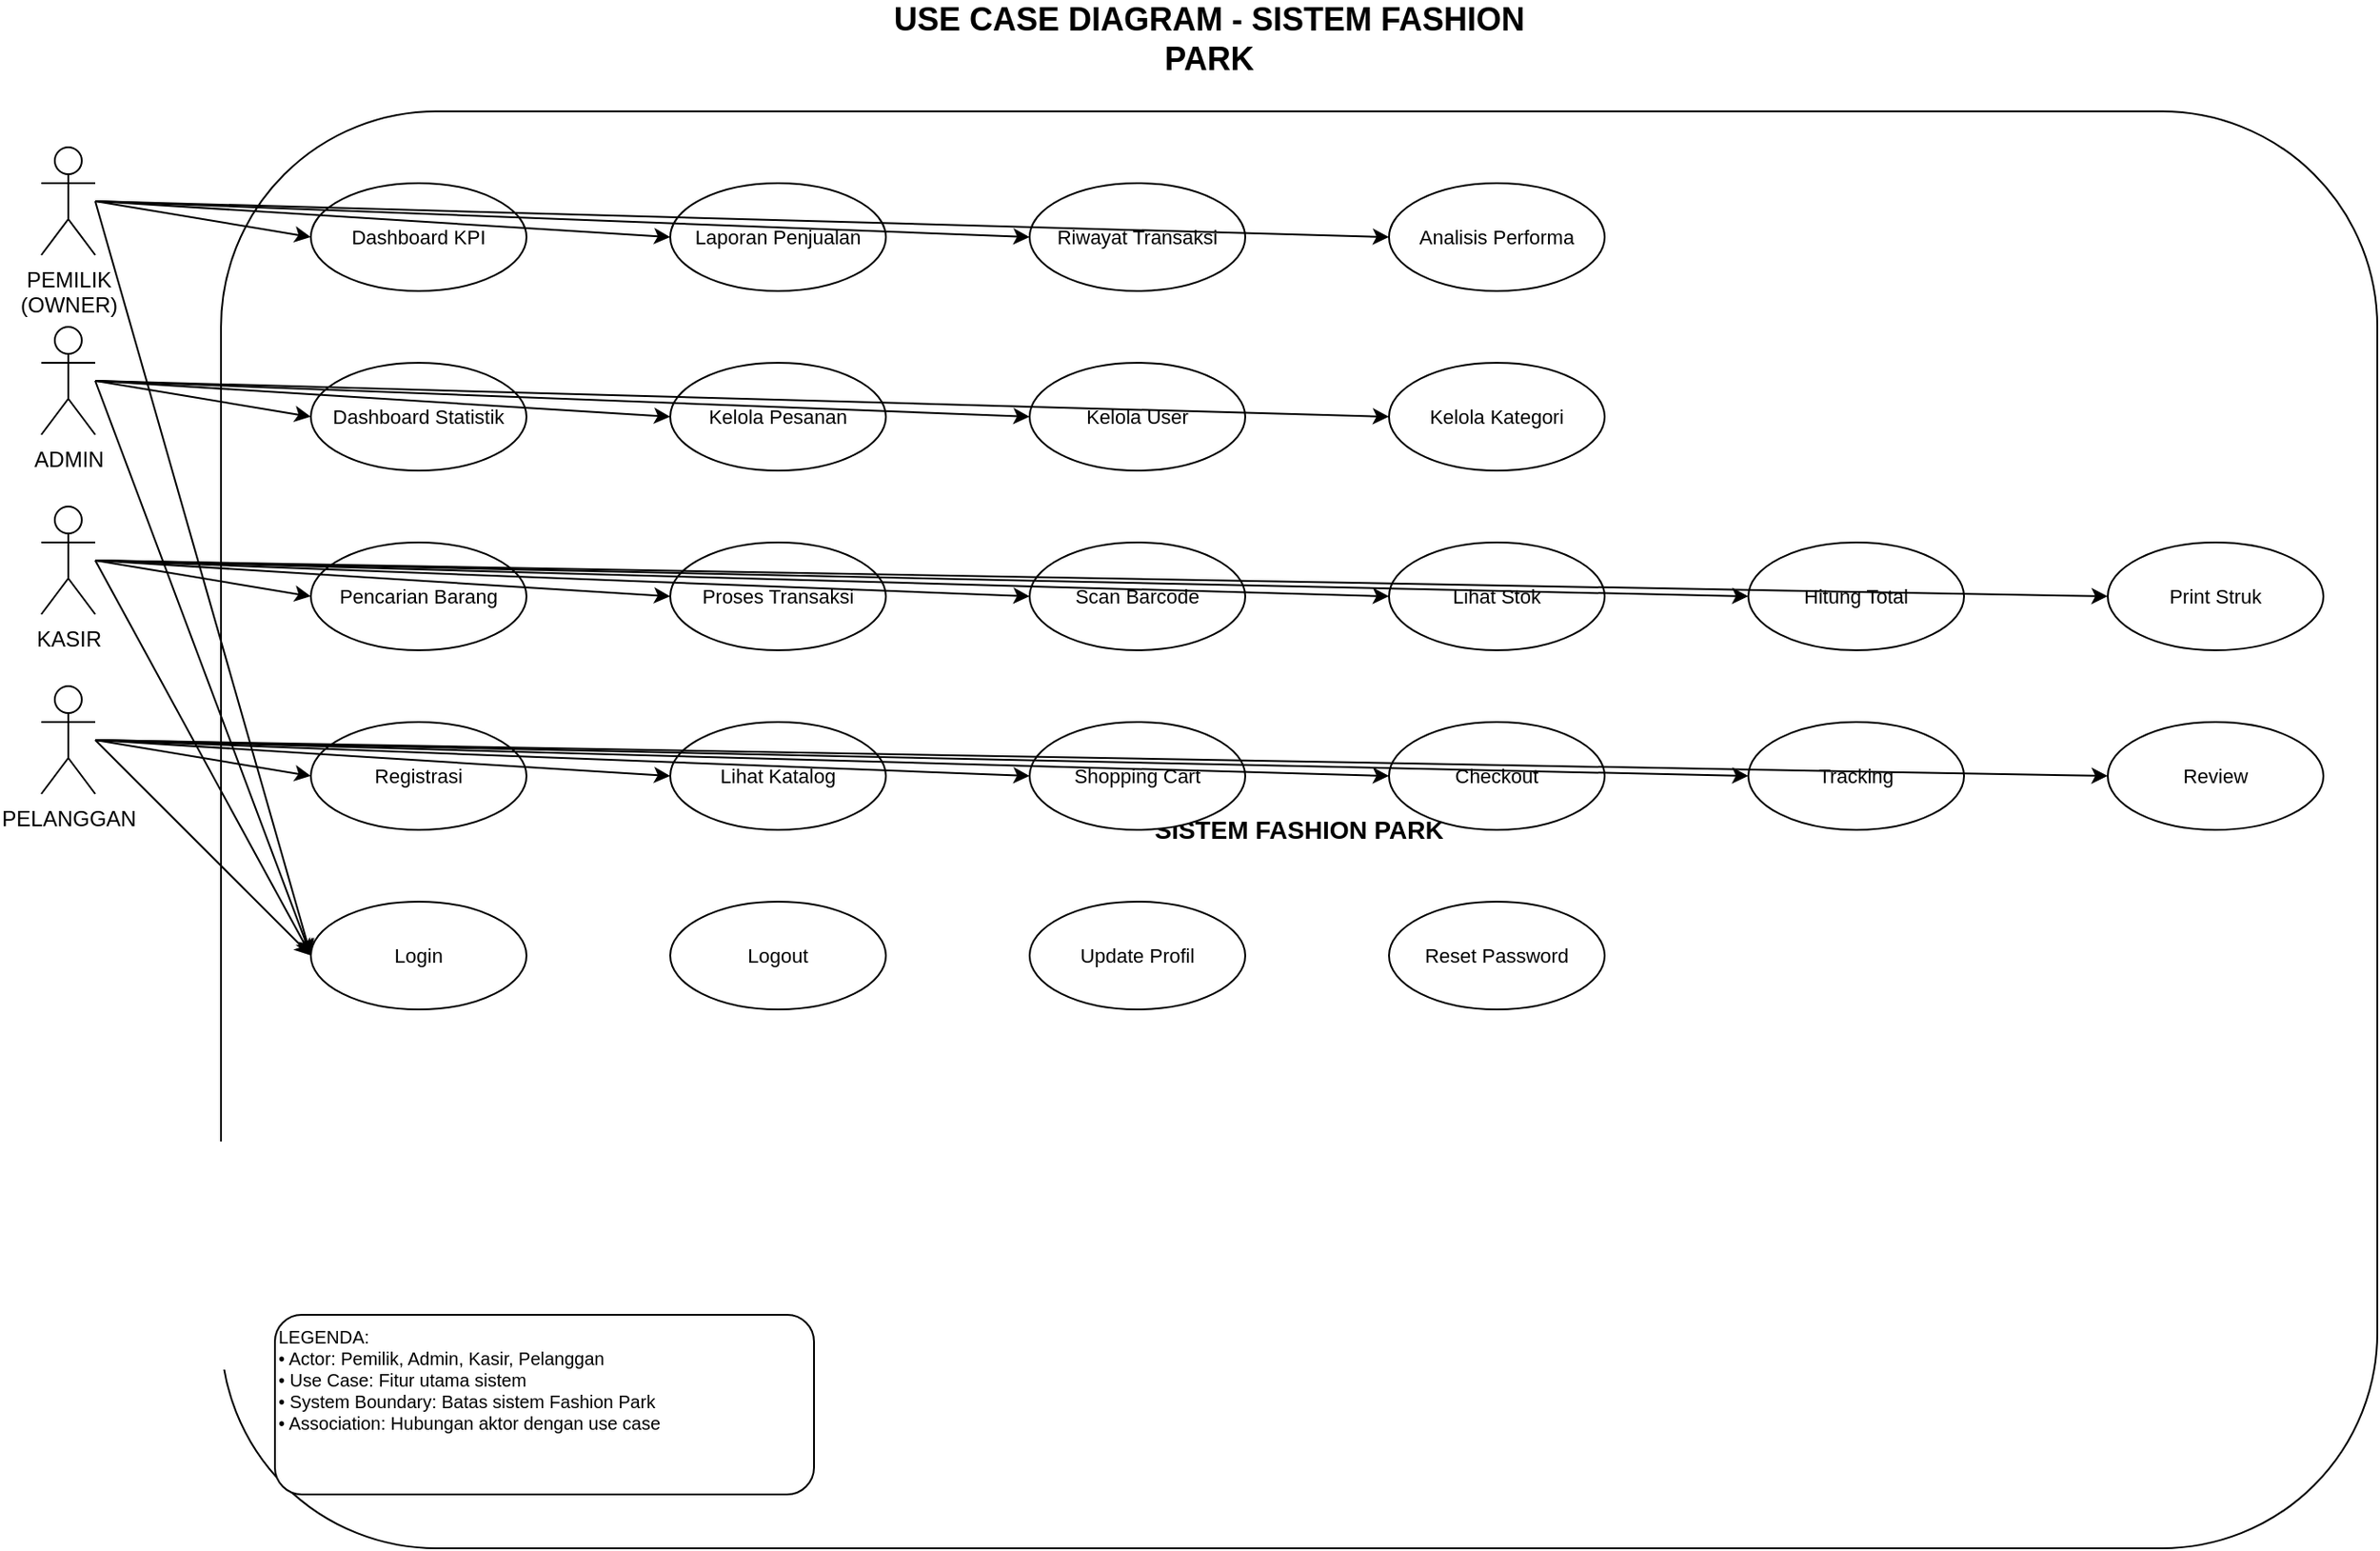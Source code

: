 <mxfile version="22.1.16" type="device">
  <diagram name="Complete Use Case" id="complete-usecase">
    <mxGraphModel dx="1422" dy="794" grid="1" gridSize="10" guides="1" tooltips="1" connect="1" arrows="1" fold="1" page="1" pageScale="1" pageWidth="1400" pageHeight="1000" math="0" shadow="0">
      <root>
        <mxCell id="0" />
        <mxCell id="1" parent="0" />
        
        <!-- Title -->
        <mxCell id="title" value="USE CASE DIAGRAM - SISTEM FASHION PARK" style="text;html=1;strokeColor=none;fillColor=none;align=center;verticalAlign=middle;whiteSpace=wrap;rounded=0;fontSize=18;fontStyle=1;fontColor=#000000;" vertex="1" parent="1">
          <mxGeometry x="500" y="20" width="400" height="40" as="geometry" />
        </mxCell>
        
        <!-- Actors -->
        <mxCell id="actor1" value="PEMILIK&#xa;(OWNER)" style="shape=umlActor;verticalLabelPosition=bottom;verticalAlign=top;html=1;outlineConnect=0;fillColor=#ffffff;strokeColor=#000000;fontColor=#000000;" vertex="1" parent="1">
          <mxGeometry x="50" y="100" width="30" height="60" as="geometry" />
        </mxCell>
        
        <mxCell id="actor2" value="ADMIN" style="shape=umlActor;verticalLabelPosition=bottom;verticalAlign=top;html=1;outlineConnect=0;fillColor=#ffffff;strokeColor=#000000;fontColor=#000000;" vertex="1" parent="1">
          <mxGeometry x="50" y="200" width="30" height="60" as="geometry" />
        </mxCell>
        
        <mxCell id="actor3" value="KASIR" style="shape=umlActor;verticalLabelPosition=bottom;verticalAlign=top;html=1;outlineConnect=0;fillColor=#ffffff;strokeColor=#000000;fontColor=#000000;" vertex="1" parent="1">
          <mxGeometry x="50" y="300" width="30" height="60" as="geometry" />
        </mxCell>
        
        <mxCell id="actor4" value="PELANGGAN" style="shape=umlActor;verticalLabelPosition=bottom;verticalAlign=top;html=1;outlineConnect=0;fillColor=#ffffff;strokeColor=#000000;fontColor=#000000;" vertex="1" parent="1">
          <mxGeometry x="50" y="400" width="30" height="60" as="geometry" />
        </mxCell>
        
        <!-- System Boundary -->
        <mxCell id="system" value="SISTEM FASHION PARK" style="rounded=1;whiteSpace=wrap;html=1;fillColor=#ffffff;strokeColor=#000000;fontSize=14;fontStyle=1;fontColor=#000000;" vertex="1" parent="1">
          <mxGeometry x="150" y="80" width="1200" height="800" as="geometry" />
        </mxCell>
        
        <!-- PEMILIK Use Cases -->
        <mxCell id="kpi_main" value="Dashboard KPI" style="ellipse;whiteSpace=wrap;html=1;fillColor=#ffffff;strokeColor=#000000;fontSize=11;fontColor=#000000;" vertex="1" parent="1">
          <mxGeometry x="200" y="120" width="120" height="60" as="geometry" />
        </mxCell>
        
        <mxCell id="report_main" value="Laporan Penjualan" style="ellipse;whiteSpace=wrap;html=1;fillColor=#ffffff;strokeColor=#000000;fontSize=11;fontColor=#000000;" vertex="1" parent="1">
          <mxGeometry x="400" y="120" width="120" height="60" as="geometry" />
        </mxCell>
        
        <mxCell id="history_main" value="Riwayat Transaksi" style="ellipse;whiteSpace=wrap;html=1;fillColor=#ffffff;strokeColor=#000000;fontSize=11;fontColor=#000000;" vertex="1" parent="1">
          <mxGeometry x="600" y="120" width="120" height="60" as="geometry" />
        </mxCell>
        
        <mxCell id="perf_main" value="Analisis Performa" style="ellipse;whiteSpace=wrap;html=1;fillColor=#ffffff;strokeColor=#000000;fontSize=11;fontColor=#000000;" vertex="1" parent="1">
          <mxGeometry x="800" y="120" width="120" height="60" as="geometry" />
        </mxCell>
        
        <!-- ADMIN Use Cases -->
        <mxCell id="stats_main" value="Dashboard Statistik" style="ellipse;whiteSpace=wrap;html=1;fillColor=#ffffff;strokeColor=#000000;fontSize=11;fontColor=#000000;" vertex="1" parent="1">
          <mxGeometry x="200" y="220" width="120" height="60" as="geometry" />
        </mxCell>
        
        <mxCell id="order_main" value="Kelola Pesanan" style="ellipse;whiteSpace=wrap;html=1;fillColor=#ffffff;strokeColor=#000000;fontSize=11;fontColor=#000000;" vertex="1" parent="1">
          <mxGeometry x="400" y="220" width="120" height="60" as="geometry" />
        </mxCell>
        
        <mxCell id="user_main" value="Kelola User" style="ellipse;whiteSpace=wrap;html=1;fillColor=#ffffff;strokeColor=#000000;fontSize=11;fontColor=#000000;" vertex="1" parent="1">
          <mxGeometry x="600" y="220" width="120" height="60" as="geometry" />
        </mxCell>
        
        <mxCell id="category_main" value="Kelola Kategori" style="ellipse;whiteSpace=wrap;html=1;fillColor=#ffffff;strokeColor=#000000;fontSize=11;fontColor=#000000;" vertex="1" parent="1">
          <mxGeometry x="800" y="220" width="120" height="60" as="geometry" />
        </mxCell>
        
        <!-- KASIR Use Cases -->
        <mxCell id="search_main" value="Pencarian Barang" style="ellipse;whiteSpace=wrap;html=1;fillColor=#ffffff;strokeColor=#000000;fontSize=11;fontColor=#000000;" vertex="1" parent="1">
          <mxGeometry x="200" y="320" width="120" height="60" as="geometry" />
        </mxCell>
        
        <mxCell id="transaction_main" value="Proses Transaksi" style="ellipse;whiteSpace=wrap;html=1;fillColor=#ffffff;strokeColor=#000000;fontSize=11;fontColor=#000000;" vertex="1" parent="1">
          <mxGeometry x="400" y="320" width="120" height="60" as="geometry" />
        </mxCell>
        
        <mxCell id="barcode_main" value="Scan Barcode" style="ellipse;whiteSpace=wrap;html=1;fillColor=#ffffff;strokeColor=#000000;fontSize=11;fontColor=#000000;" vertex="1" parent="1">
          <mxGeometry x="600" y="320" width="120" height="60" as="geometry" />
        </mxCell>
        
        <mxCell id="stock_main" value="Lihat Stok" style="ellipse;whiteSpace=wrap;html=1;fillColor=#ffffff;strokeColor=#000000;fontSize=11;fontColor=#000000;" vertex="1" parent="1">
          <mxGeometry x="800" y="320" width="120" height="60" as="geometry" />
        </mxCell>
        
        <mxCell id="total_main" value="Hitung Total" style="ellipse;whiteSpace=wrap;html=1;fillColor=#ffffff;strokeColor=#000000;fontSize=11;fontColor=#000000;" vertex="1" parent="1">
          <mxGeometry x="1000" y="320" width="120" height="60" as="geometry" />
        </mxCell>
        
        <mxCell id="receipt_main" value="Print Struk" style="ellipse;whiteSpace=wrap;html=1;fillColor=#ffffff;strokeColor=#000000;fontSize=11;fontColor=#000000;" vertex="1" parent="1">
          <mxGeometry x="1200" y="320" width="120" height="60" as="geometry" />
        </mxCell>
        
        <!-- PELANGGAN Use Cases -->
        <mxCell id="register_main" value="Registrasi" style="ellipse;whiteSpace=wrap;html=1;fillColor=#ffffff;strokeColor=#000000;fontSize=11;fontColor=#000000;" vertex="1" parent="1">
          <mxGeometry x="200" y="420" width="120" height="60" as="geometry" />
        </mxCell>
        
        <mxCell id="catalog_main" value="Lihat Katalog" style="ellipse;whiteSpace=wrap;html=1;fillColor=#ffffff;strokeColor=#000000;fontSize=11;fontColor=#000000;" vertex="1" parent="1">
          <mxGeometry x="400" y="420" width="120" height="60" as="geometry" />
        </mxCell>
        
        <mxCell id="cart_main" value="Shopping Cart" style="ellipse;whiteSpace=wrap;html=1;fillColor=#ffffff;strokeColor=#000000;fontSize=11;fontColor=#000000;" vertex="1" parent="1">
          <mxGeometry x="600" y="420" width="120" height="60" as="geometry" />
        </mxCell>
        
        <mxCell id="checkout_main" value="Checkout" style="ellipse;whiteSpace=wrap;html=1;fillColor=#ffffff;strokeColor=#000000;fontSize=11;fontColor=#000000;" vertex="1" parent="1">
          <mxGeometry x="800" y="420" width="120" height="60" as="geometry" />
        </mxCell>
        
        <mxCell id="tracking_main" value="Tracking" style="ellipse;whiteSpace=wrap;html=1;fillColor=#ffffff;strokeColor=#000000;fontSize=11;fontColor=#000000;" vertex="1" parent="1">
          <mxGeometry x="1000" y="420" width="120" height="60" as="geometry" />
        </mxCell>
        
        <mxCell id="review_main" value="Review" style="ellipse;whiteSpace=wrap;html=1;fillColor=#ffffff;strokeColor=#000000;fontSize=11;fontColor=#000000;" vertex="1" parent="1">
          <mxGeometry x="1200" y="420" width="120" height="60" as="geometry" />
        </mxCell>
        
        <!-- Common Use Cases -->
        <mxCell id="login_main" value="Login" style="ellipse;whiteSpace=wrap;html=1;fillColor=#ffffff;strokeColor=#000000;fontSize=11;fontColor=#000000;" vertex="1" parent="1">
          <mxGeometry x="200" y="520" width="120" height="60" as="geometry" />
        </mxCell>
        
        <mxCell id="logout_main" value="Logout" style="ellipse;whiteSpace=wrap;html=1;fillColor=#ffffff;strokeColor=#000000;fontSize=11;fontColor=#000000;" vertex="1" parent="1">
          <mxGeometry x="400" y="520" width="120" height="60" as="geometry" />
        </mxCell>
        
        <mxCell id="profile_main" value="Update Profil" style="ellipse;whiteSpace=wrap;html=1;fillColor=#ffffff;strokeColor=#000000;fontSize=11;fontColor=#000000;" vertex="1" parent="1">
          <mxGeometry x="600" y="520" width="120" height="60" as="geometry" />
        </mxCell>
        
        <mxCell id="reset_main" value="Reset Password" style="ellipse;whiteSpace=wrap;html=1;fillColor=#ffffff;strokeColor=#000000;fontSize=11;fontColor=#000000;" vertex="1" parent="1">
          <mxGeometry x="800" y="520" width="120" height="60" as="geometry" />
        </mxCell>
        
        <!-- Connections -->
        <!-- PEMILIK connections -->
        <mxCell id="conn1" value="" style="endArrow=classic;html=1;rounded=0;exitX=1;exitY=0.5;exitDx=0;exitDy=0;entryX=0;entryY=0.5;entryDx=0;entryDy=0;strokeColor=#000000;" edge="1" parent="1" source="actor1" target="kpi_main">
          <mxGeometry width="50" height="50" relative="1" as="geometry">
            <mxPoint x="400" y="400" as="sourcePoint" />
            <mxPoint x="450" y="350" as="targetPoint" />
          </mxGeometry>
        </mxCell>
        
        <mxCell id="conn2" value="" style="endArrow=classic;html=1;rounded=0;exitX=1;exitY=0.5;exitDx=0;exitDy=0;entryX=0;entryY=0.5;entryDx=0;entryDy=0;strokeColor=#000000;" edge="1" parent="1" source="actor1" target="report_main">
          <mxGeometry width="50" height="50" relative="1" as="geometry">
            <mxPoint x="400" y="400" as="sourcePoint" />
            <mxPoint x="450" y="350" as="targetPoint" />
          </mxGeometry>
        </mxCell>
        
        <mxCell id="conn3" value="" style="endArrow=classic;html=1;rounded=0;exitX=1;exitY=0.5;exitDx=0;exitDy=0;entryX=0;entryY=0.5;entryDx=0;entryDy=0;strokeColor=#000000;" edge="1" parent="1" source="actor1" target="history_main">
          <mxGeometry width="50" height="50" relative="1" as="geometry">
            <mxPoint x="400" y="400" as="sourcePoint" />
            <mxPoint x="450" y="350" as="targetPoint" />
          </mxGeometry>
        </mxCell>
        
        <mxCell id="conn4" value="" style="endArrow=classic;html=1;rounded=0;exitX=1;exitY=0.5;exitDx=0;exitDy=0;entryX=0;entryY=0.5;entryDx=0;entryDy=0;strokeColor=#000000;" edge="1" parent="1" source="actor1" target="perf_main">
          <mxGeometry width="50" height="50" relative="1" as="geometry">
            <mxPoint x="400" y="400" as="sourcePoint" />
            <mxPoint x="450" y="350" as="targetPoint" />
          </mxGeometry>
        </mxCell>
        
        <!-- ADMIN connections -->
        <mxCell id="conn5" value="" style="endArrow=classic;html=1;rounded=0;exitX=1;exitY=0.5;exitDx=0;exitDy=0;entryX=0;entryY=0.5;entryDx=0;entryDy=0;strokeColor=#000000;" edge="1" parent="1" source="actor2" target="stats_main">
          <mxGeometry width="50" height="50" relative="1" as="geometry">
            <mxPoint x="400" y="400" as="sourcePoint" />
            <mxPoint x="450" y="350" as="targetPoint" />
          </mxGeometry>
        </mxCell>
        
        <mxCell id="conn6" value="" style="endArrow=classic;html=1;rounded=0;exitX=1;exitY=0.5;exitDx=0;exitDy=0;entryX=0;entryY=0.5;entryDx=0;entryDy=0;strokeColor=#000000;" edge="1" parent="1" source="actor2" target="order_main">
          <mxGeometry width="50" height="50" relative="1" as="geometry">
            <mxPoint x="400" y="400" as="sourcePoint" />
            <mxPoint x="450" y="350" as="targetPoint" />
          </mxGeometry>
        </mxCell>
        
        <mxCell id="conn7" value="" style="endArrow=classic;html=1;rounded=0;exitX=1;exitY=0.5;exitDx=0;exitDy=0;entryX=0;entryY=0.5;entryDx=0;entryDy=0;strokeColor=#000000;" edge="1" parent="1" source="actor2" target="user_main">
          <mxGeometry width="50" height="50" relative="1" as="geometry">
            <mxPoint x="400" y="400" as="sourcePoint" />
            <mxPoint x="450" y="350" as="targetPoint" />
          </mxGeometry>
        </mxCell>
        
        <mxCell id="conn8" value="" style="endArrow=classic;html=1;rounded=0;exitX=1;exitY=0.5;exitDx=0;exitDy=0;entryX=0;entryY=0.5;entryDx=0;entryDy=0;strokeColor=#000000;" edge="1" parent="1" source="actor2" target="category_main">
          <mxGeometry width="50" height="50" relative="1" as="geometry">
            <mxPoint x="400" y="400" as="sourcePoint" />
            <mxPoint x="450" y="350" as="targetPoint" />
          </mxGeometry>
        </mxCell>
        
        <!-- KASIR connections -->
        <mxCell id="conn9" value="" style="endArrow=classic;html=1;rounded=0;exitX=1;exitY=0.5;exitDx=0;exitDy=0;entryX=0;entryY=0.5;entryDx=0;entryDy=0;strokeColor=#000000;" edge="1" parent="1" source="actor3" target="search_main">
          <mxGeometry width="50" height="50" relative="1" as="geometry">
            <mxPoint x="400" y="400" as="sourcePoint" />
            <mxPoint x="450" y="350" as="targetPoint" />
          </mxGeometry>
        </mxCell>
        
        <mxCell id="conn10" value="" style="endArrow=classic;html=1;rounded=0;exitX=1;exitY=0.5;exitDx=0;exitDy=0;entryX=0;entryY=0.5;entryDx=0;entryDy=0;strokeColor=#000000;" edge="1" parent="1" source="actor3" target="transaction_main">
          <mxGeometry width="50" height="50" relative="1" as="geometry">
            <mxPoint x="400" y="400" as="sourcePoint" />
            <mxPoint x="450" y="350" as="targetPoint" />
          </mxGeometry>
        </mxCell>
        
        <mxCell id="conn11" value="" style="endArrow=classic;html=1;rounded=0;exitX=1;exitY=0.5;exitDx=0;exitDy=0;entryX=0;entryY=0.5;entryDx=0;entryDy=0;strokeColor=#000000;" edge="1" parent="1" source="actor3" target="barcode_main">
          <mxGeometry width="50" height="50" relative="1" as="geometry">
            <mxPoint x="400" y="400" as="sourcePoint" />
            <mxPoint x="450" y="350" as="targetPoint" />
          </mxGeometry>
        </mxCell>
        
        <mxCell id="conn12" value="" style="endArrow=classic;html=1;rounded=0;exitX=1;exitY=0.5;exitDx=0;exitDy=0;entryX=0;entryY=0.5;entryDx=0;entryDy=0;strokeColor=#000000;" edge="1" parent="1" source="actor3" target="stock_main">
          <mxGeometry width="50" height="50" relative="1" as="geometry">
            <mxPoint x="400" y="400" as="sourcePoint" />
            <mxPoint x="450" y="350" as="targetPoint" />
          </mxGeometry>
        </mxCell>
        
        <mxCell id="conn13" value="" style="endArrow=classic;html=1;rounded=0;exitX=1;exitY=0.5;exitDx=0;exitDy=0;entryX=0;entryY=0.5;entryDx=0;entryDy=0;strokeColor=#000000;" edge="1" parent="1" source="actor3" target="total_main">
          <mxGeometry width="50" height="50" relative="1" as="geometry">
            <mxPoint x="400" y="400" as="sourcePoint" />
            <mxPoint x="450" y="350" as="targetPoint" />
          </mxGeometry>
        </mxCell>
        
        <mxCell id="conn14" value="" style="endArrow=classic;html=1;rounded=0;exitX=1;exitY=0.5;exitDx=0;exitDy=0;entryX=0;entryY=0.5;entryDx=0;entryDy=0;strokeColor=#000000;" edge="1" parent="1" source="actor3" target="receipt_main">
          <mxGeometry width="50" height="50" relative="1" as="geometry">
            <mxPoint x="400" y="400" as="sourcePoint" />
            <mxPoint x="450" y="350" as="targetPoint" />
          </mxGeometry>
        </mxCell>
        
        <!-- PELANGGAN connections -->
        <mxCell id="conn15" value="" style="endArrow=classic;html=1;rounded=0;exitX=1;exitY=0.5;exitDx=0;exitDy=0;entryX=0;entryY=0.5;entryDx=0;entryDy=0;strokeColor=#000000;" edge="1" parent="1" source="actor4" target="register_main">
          <mxGeometry width="50" height="50" relative="1" as="geometry">
            <mxPoint x="400" y="400" as="sourcePoint" />
            <mxPoint x="450" y="350" as="targetPoint" />
          </mxGeometry>
        </mxCell>
        
        <mxCell id="conn16" value="" style="endArrow=classic;html=1;rounded=0;exitX=1;exitY=0.5;exitDx=0;exitDy=0;entryX=0;entryY=0.5;entryDx=0;entryDy=0;strokeColor=#000000;" edge="1" parent="1" source="actor4" target="catalog_main">
          <mxGeometry width="50" height="50" relative="1" as="geometry">
            <mxPoint x="400" y="400" as="sourcePoint" />
            <mxPoint x="450" y="350" as="targetPoint" />
          </mxGeometry>
        </mxCell>
        
        <mxCell id="conn17" value="" style="endArrow=classic;html=1;rounded=0;exitX=1;exitY=0.5;exitDx=0;exitDy=0;entryX=0;entryY=0.5;entryDx=0;entryDy=0;strokeColor=#000000;" edge="1" parent="1" source="actor4" target="cart_main">
          <mxGeometry width="50" height="50" relative="1" as="geometry">
            <mxPoint x="400" y="400" as="sourcePoint" />
            <mxPoint x="450" y="350" as="targetPoint" />
          </mxGeometry>
        </mxCell>
        
        <mxCell id="conn18" value="" style="endArrow=classic;html=1;rounded=0;exitX=1;exitY=0.5;exitDx=0;exitDy=0;entryX=0;entryY=0.5;entryDx=0;entryDy=0;strokeColor=#000000;" edge="1" parent="1" source="actor4" target="checkout_main">
          <mxGeometry width="50" height="50" relative="1" as="geometry">
            <mxPoint x="400" y="400" as="sourcePoint" />
            <mxPoint x="450" y="350" as="targetPoint" />
          </mxGeometry>
        </mxCell>
        
        <mxCell id="conn19" value="" style="endArrow=classic;html=1;rounded=0;exitX=1;exitY=0.5;exitDx=0;exitDy=0;entryX=0;entryY=0.5;entryDx=0;entryDy=0;strokeColor=#000000;" edge="1" parent="1" source="actor4" target="tracking_main">
          <mxGeometry width="50" height="50" relative="1" as="geometry">
            <mxPoint x="400" y="400" as="sourcePoint" />
            <mxPoint x="450" y="350" as="targetPoint" />
          </mxGeometry>
        </mxCell>
        
        <mxCell id="conn20" value="" style="endArrow=classic;html=1;rounded=0;exitX=1;exitY=0.5;exitDx=0;exitDy=0;entryX=0;entryY=0.5;entryDx=0;entryDy=0;strokeColor=#000000;" edge="1" parent="1" source="actor4" target="review_main">
          <mxGeometry width="50" height="50" relative="1" as="geometry">
            <mxPoint x="400" y="400" as="sourcePoint" />
            <mxPoint x="450" y="350" as="targetPoint" />
          </mxGeometry>
        </mxCell>
        
        <!-- Common connections for all actors -->
        <mxCell id="conn21" value="" style="endArrow=classic;html=1;rounded=0;exitX=1;exitY=0.5;exitDx=0;exitDy=0;entryX=0;entryY=0.5;entryDx=0;entryDy=0;strokeColor=#000000;" edge="1" parent="1" source="actor1" target="login_main">
          <mxGeometry width="50" height="50" relative="1" as="geometry">
            <mxPoint x="400" y="400" as="sourcePoint" />
            <mxPoint x="450" y="350" as="targetPoint" />
          </mxGeometry>
        </mxCell>
        
        <mxCell id="conn22" value="" style="endArrow=classic;html=1;rounded=0;exitX=1;exitY=0.5;exitDx=0;exitDy=0;entryX=0;entryY=0.5;entryDx=0;entryDy=0;strokeColor=#000000;" edge="1" parent="1" source="actor2" target="login_main">
          <mxGeometry width="50" height="50" relative="1" as="geometry">
            <mxPoint x="400" y="400" as="sourcePoint" />
            <mxPoint x="450" y="350" as="targetPoint" />
          </mxGeometry>
        </mxCell>
        
        <mxCell id="conn23" value="" style="endArrow=classic;html=1;rounded=0;exitX=1;exitY=0.5;exitDx=0;exitDy=0;entryX=0;entryY=0.5;entryDx=0;entryDy=0;strokeColor=#000000;" edge="1" parent="1" source="actor3" target="login_main">
          <mxGeometry width="50" height="50" relative="1" as="geometry">
            <mxPoint x="400" y="400" as="sourcePoint" />
            <mxPoint x="450" y="350" as="targetPoint" />
          </mxGeometry>
        </mxCell>
        
        <mxCell id="conn24" value="" style="endArrow=classic;html=1;rounded=0;exitX=1;exitY=0.5;exitDx=0;exitDy=0;entryX=0;entryY=0.5;entryDx=0;entryDy=0;strokeColor=#000000;" edge="1" parent="1" source="actor4" target="login_main">
          <mxGeometry width="50" height="50" relative="1" as="geometry">
            <mxPoint x="400" y="400" as="sourcePoint" />
            <mxPoint x="450" y="350" as="targetPoint" />
          </mxGeometry>
        </mxCell>
        
        <!-- Legend -->
        <mxCell id="legend" value="LEGENDA:&#xa;• Actor: Pemilik, Admin, Kasir, Pelanggan&#xa;• Use Case: Fitur utama sistem&#xa;• System Boundary: Batas sistem Fashion Park&#xa;• Association: Hubungan aktor dengan use case" style="text;html=1;strokeColor=#000000;fillColor=#ffffff;align=left;verticalAlign=top;whiteSpace=wrap;rounded=1;fontSize=10;fontColor=#000000;" vertex="1" parent="1">
          <mxGeometry x="180" y="750" width="300" height="100" as="geometry" />
        </mxCell>
        
      </root>
    </mxGraphModel>
  </diagram>
</mxfile>
